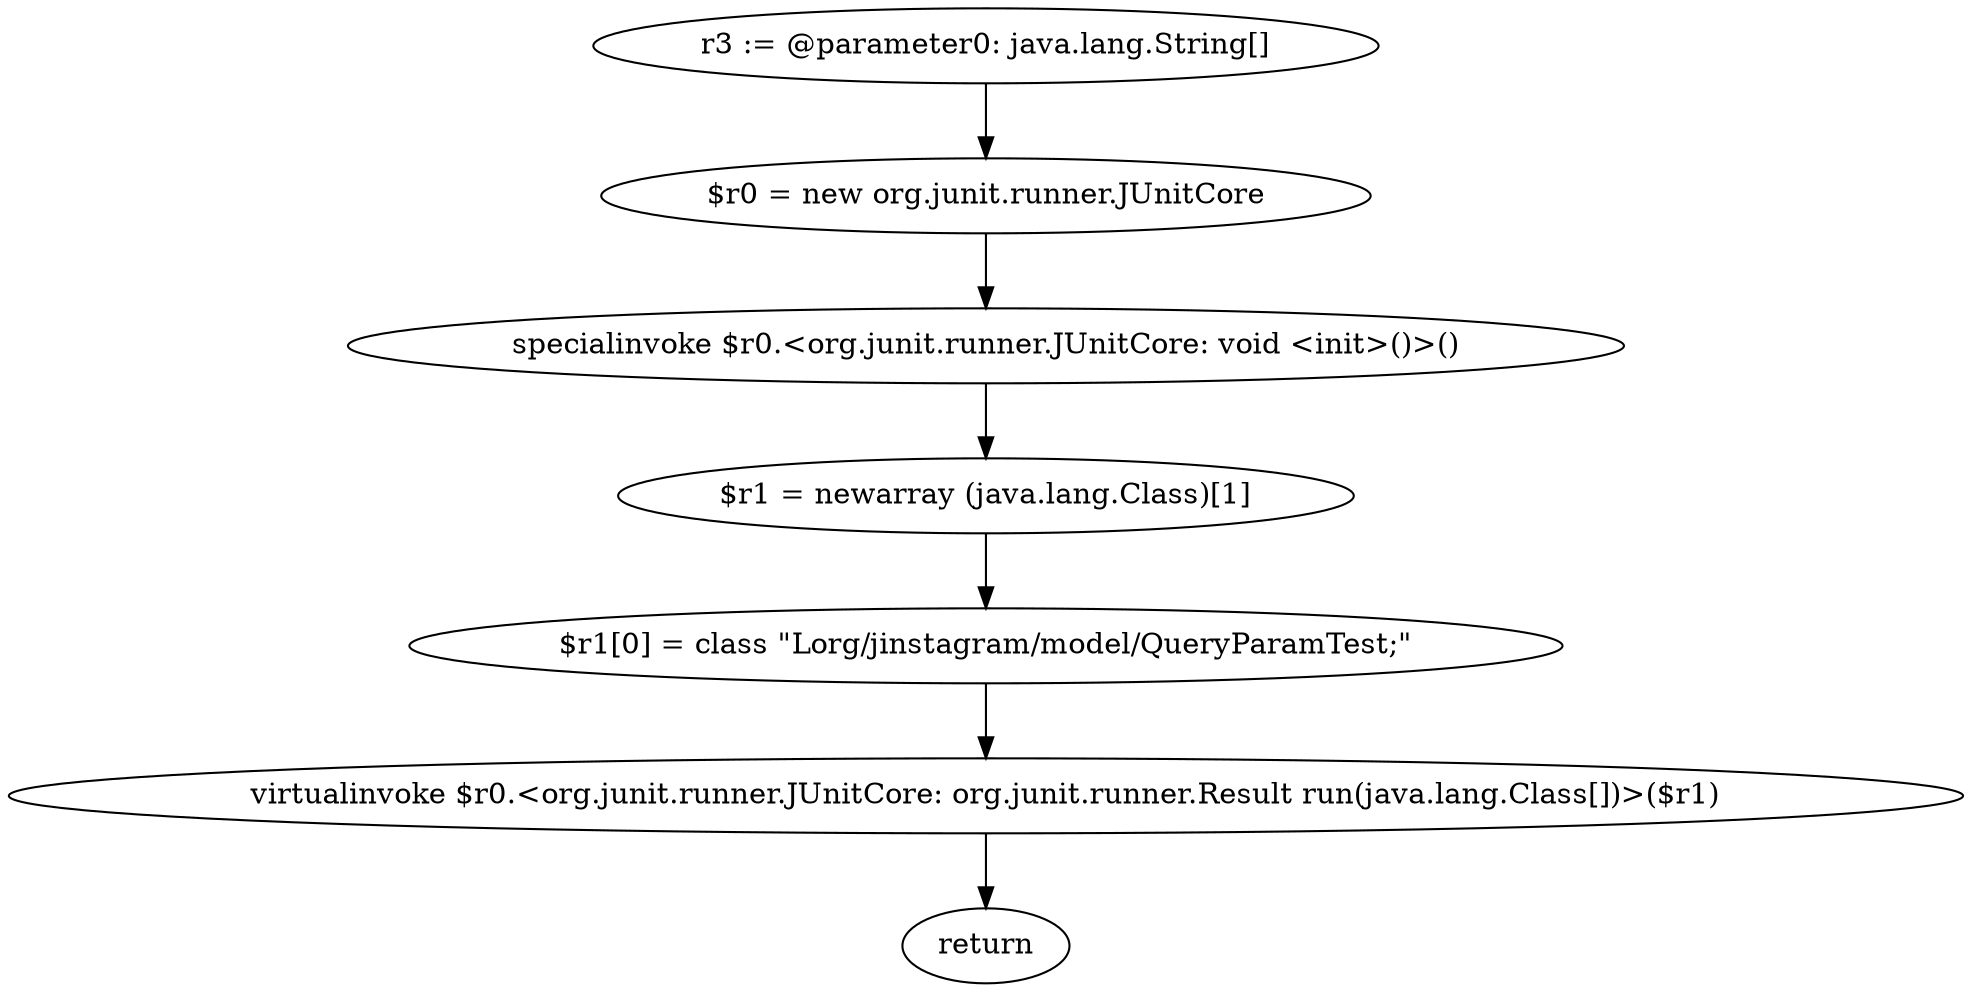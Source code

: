 digraph "unitGraph" {
    "r3 := @parameter0: java.lang.String[]"
    "$r0 = new org.junit.runner.JUnitCore"
    "specialinvoke $r0.<org.junit.runner.JUnitCore: void <init>()>()"
    "$r1 = newarray (java.lang.Class)[1]"
    "$r1[0] = class \"Lorg/jinstagram/model/QueryParamTest;\""
    "virtualinvoke $r0.<org.junit.runner.JUnitCore: org.junit.runner.Result run(java.lang.Class[])>($r1)"
    "return"
    "r3 := @parameter0: java.lang.String[]"->"$r0 = new org.junit.runner.JUnitCore";
    "$r0 = new org.junit.runner.JUnitCore"->"specialinvoke $r0.<org.junit.runner.JUnitCore: void <init>()>()";
    "specialinvoke $r0.<org.junit.runner.JUnitCore: void <init>()>()"->"$r1 = newarray (java.lang.Class)[1]";
    "$r1 = newarray (java.lang.Class)[1]"->"$r1[0] = class \"Lorg/jinstagram/model/QueryParamTest;\"";
    "$r1[0] = class \"Lorg/jinstagram/model/QueryParamTest;\""->"virtualinvoke $r0.<org.junit.runner.JUnitCore: org.junit.runner.Result run(java.lang.Class[])>($r1)";
    "virtualinvoke $r0.<org.junit.runner.JUnitCore: org.junit.runner.Result run(java.lang.Class[])>($r1)"->"return";
}
